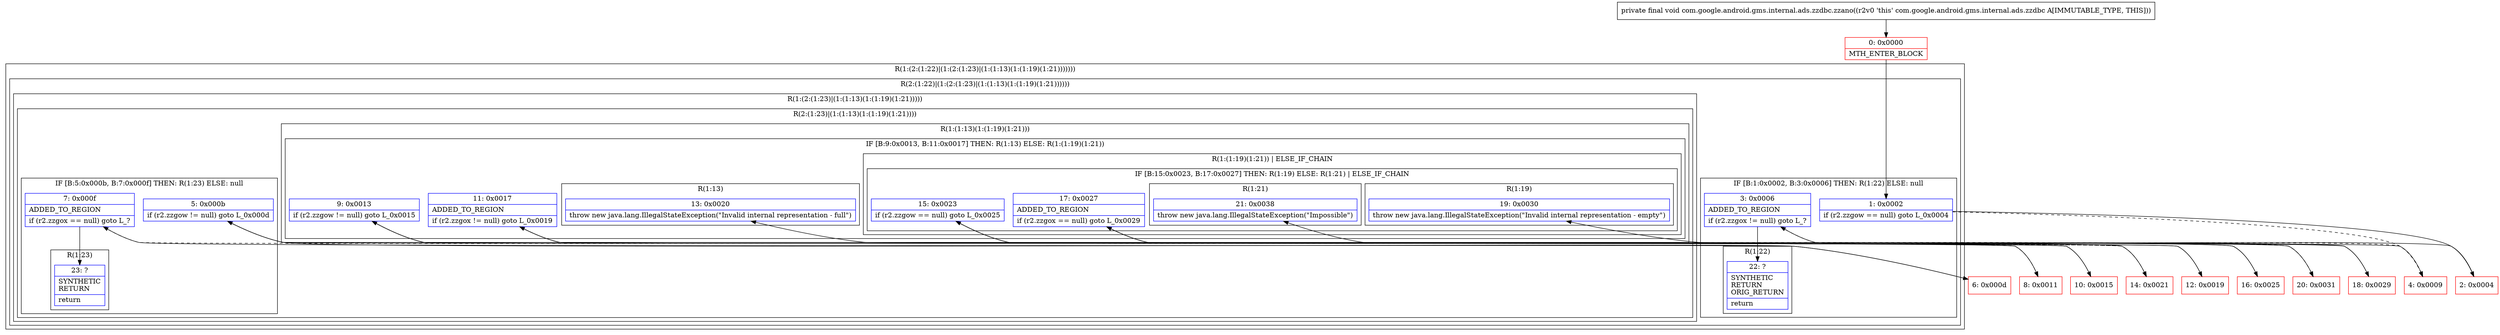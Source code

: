 digraph "CFG forcom.google.android.gms.internal.ads.zzdbc.zzano()V" {
subgraph cluster_Region_191358909 {
label = "R(1:(2:(1:22)|(1:(2:(1:23)|(1:(1:13)(1:(1:19)(1:21)))))))";
node [shape=record,color=blue];
subgraph cluster_Region_13962027 {
label = "R(2:(1:22)|(1:(2:(1:23)|(1:(1:13)(1:(1:19)(1:21))))))";
node [shape=record,color=blue];
subgraph cluster_IfRegion_1709462341 {
label = "IF [B:1:0x0002, B:3:0x0006] THEN: R(1:22) ELSE: null";
node [shape=record,color=blue];
Node_1 [shape=record,label="{1\:\ 0x0002|if (r2.zzgow == null) goto L_0x0004\l}"];
Node_3 [shape=record,label="{3\:\ 0x0006|ADDED_TO_REGION\l|if (r2.zzgox != null) goto L_?\l}"];
subgraph cluster_Region_1180858406 {
label = "R(1:22)";
node [shape=record,color=blue];
Node_22 [shape=record,label="{22\:\ ?|SYNTHETIC\lRETURN\lORIG_RETURN\l|return\l}"];
}
}
subgraph cluster_Region_1913398616 {
label = "R(1:(2:(1:23)|(1:(1:13)(1:(1:19)(1:21)))))";
node [shape=record,color=blue];
subgraph cluster_Region_1521022049 {
label = "R(2:(1:23)|(1:(1:13)(1:(1:19)(1:21))))";
node [shape=record,color=blue];
subgraph cluster_IfRegion_487717386 {
label = "IF [B:5:0x000b, B:7:0x000f] THEN: R(1:23) ELSE: null";
node [shape=record,color=blue];
Node_5 [shape=record,label="{5\:\ 0x000b|if (r2.zzgow != null) goto L_0x000d\l}"];
Node_7 [shape=record,label="{7\:\ 0x000f|ADDED_TO_REGION\l|if (r2.zzgox == null) goto L_?\l}"];
subgraph cluster_Region_1223099078 {
label = "R(1:23)";
node [shape=record,color=blue];
Node_23 [shape=record,label="{23\:\ ?|SYNTHETIC\lRETURN\l|return\l}"];
}
}
subgraph cluster_Region_1540544615 {
label = "R(1:(1:13)(1:(1:19)(1:21)))";
node [shape=record,color=blue];
subgraph cluster_IfRegion_1187263616 {
label = "IF [B:9:0x0013, B:11:0x0017] THEN: R(1:13) ELSE: R(1:(1:19)(1:21))";
node [shape=record,color=blue];
Node_9 [shape=record,label="{9\:\ 0x0013|if (r2.zzgow != null) goto L_0x0015\l}"];
Node_11 [shape=record,label="{11\:\ 0x0017|ADDED_TO_REGION\l|if (r2.zzgox != null) goto L_0x0019\l}"];
subgraph cluster_Region_1410811896 {
label = "R(1:13)";
node [shape=record,color=blue];
Node_13 [shape=record,label="{13\:\ 0x0020|throw new java.lang.IllegalStateException(\"Invalid internal representation \- full\")\l}"];
}
subgraph cluster_Region_605462158 {
label = "R(1:(1:19)(1:21)) | ELSE_IF_CHAIN\l";
node [shape=record,color=blue];
subgraph cluster_IfRegion_1766484875 {
label = "IF [B:15:0x0023, B:17:0x0027] THEN: R(1:19) ELSE: R(1:21) | ELSE_IF_CHAIN\l";
node [shape=record,color=blue];
Node_15 [shape=record,label="{15\:\ 0x0023|if (r2.zzgow == null) goto L_0x0025\l}"];
Node_17 [shape=record,label="{17\:\ 0x0027|ADDED_TO_REGION\l|if (r2.zzgox == null) goto L_0x0029\l}"];
subgraph cluster_Region_248328726 {
label = "R(1:19)";
node [shape=record,color=blue];
Node_19 [shape=record,label="{19\:\ 0x0030|throw new java.lang.IllegalStateException(\"Invalid internal representation \- empty\")\l}"];
}
subgraph cluster_Region_1619758256 {
label = "R(1:21)";
node [shape=record,color=blue];
Node_21 [shape=record,label="{21\:\ 0x0038|throw new java.lang.IllegalStateException(\"Impossible\")\l}"];
}
}
}
}
}
}
}
}
}
Node_0 [shape=record,color=red,label="{0\:\ 0x0000|MTH_ENTER_BLOCK\l}"];
Node_2 [shape=record,color=red,label="{2\:\ 0x0004}"];
Node_4 [shape=record,color=red,label="{4\:\ 0x0009}"];
Node_6 [shape=record,color=red,label="{6\:\ 0x000d}"];
Node_8 [shape=record,color=red,label="{8\:\ 0x0011}"];
Node_10 [shape=record,color=red,label="{10\:\ 0x0015}"];
Node_12 [shape=record,color=red,label="{12\:\ 0x0019}"];
Node_14 [shape=record,color=red,label="{14\:\ 0x0021}"];
Node_16 [shape=record,color=red,label="{16\:\ 0x0025}"];
Node_18 [shape=record,color=red,label="{18\:\ 0x0029}"];
Node_20 [shape=record,color=red,label="{20\:\ 0x0031}"];
MethodNode[shape=record,label="{private final void com.google.android.gms.internal.ads.zzdbc.zzano((r2v0 'this' com.google.android.gms.internal.ads.zzdbc A[IMMUTABLE_TYPE, THIS])) }"];
MethodNode -> Node_0;
Node_1 -> Node_2;
Node_1 -> Node_4[style=dashed];
Node_3 -> Node_4[style=dashed];
Node_3 -> Node_22;
Node_5 -> Node_6;
Node_5 -> Node_8[style=dashed];
Node_7 -> Node_8[style=dashed];
Node_7 -> Node_23;
Node_9 -> Node_10;
Node_9 -> Node_14[style=dashed];
Node_11 -> Node_12;
Node_11 -> Node_14[style=dashed];
Node_15 -> Node_16;
Node_15 -> Node_20[style=dashed];
Node_17 -> Node_18;
Node_17 -> Node_20[style=dashed];
Node_0 -> Node_1;
Node_2 -> Node_3;
Node_4 -> Node_5;
Node_6 -> Node_7;
Node_8 -> Node_9;
Node_10 -> Node_11;
Node_12 -> Node_13;
Node_14 -> Node_15;
Node_16 -> Node_17;
Node_18 -> Node_19;
Node_20 -> Node_21;
}

